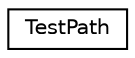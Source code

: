 digraph "Graphical Class Hierarchy"
{
  edge [fontname="Helvetica",fontsize="10",labelfontname="Helvetica",labelfontsize="10"];
  node [fontname="Helvetica",fontsize="10",shape=record];
  rankdir="LR";
  Node0 [label="TestPath",height=0.2,width=0.4,color="black", fillcolor="white", style="filled",URL="$class_test_path.html",tooltip="A List of Test representing a path to access a Test.The path can be converted to a string and resolve..."];
}
